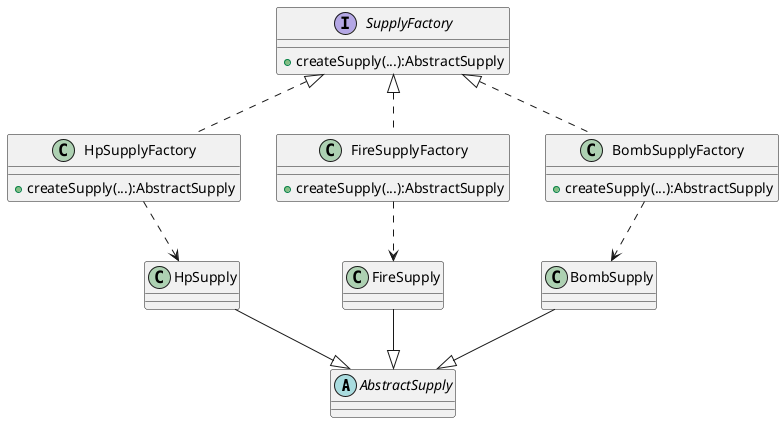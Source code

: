 @startuml
'https://plantuml.com/class-diagram

abstract class AbstractSupply
class HpSupply
class FireSupply
class BombSupply

interface SupplyFactory
{
    + createSupply(...):AbstractSupply
}

class HpSupplyFactory{
    + createSupply(...):AbstractSupply
}

class FireSupplyFactory{
    + createSupply(...):AbstractSupply
}

class BombSupplyFactory{
    + createSupply(...):AbstractSupply
}

AbstractSupply <|-up- HpSupply
AbstractSupply <|-up- FireSupply
AbstractSupply <|-up- BombSupply

SupplyFactory <|.. HpSupplyFactory
SupplyFactory <|.. FireSupplyFactory
SupplyFactory <|.. BombSupplyFactory

HpSupplyFactory ..> HpSupply
FireSupplyFactory ..> FireSupply
BombSupplyFactory ..> BombSupply
@enduml